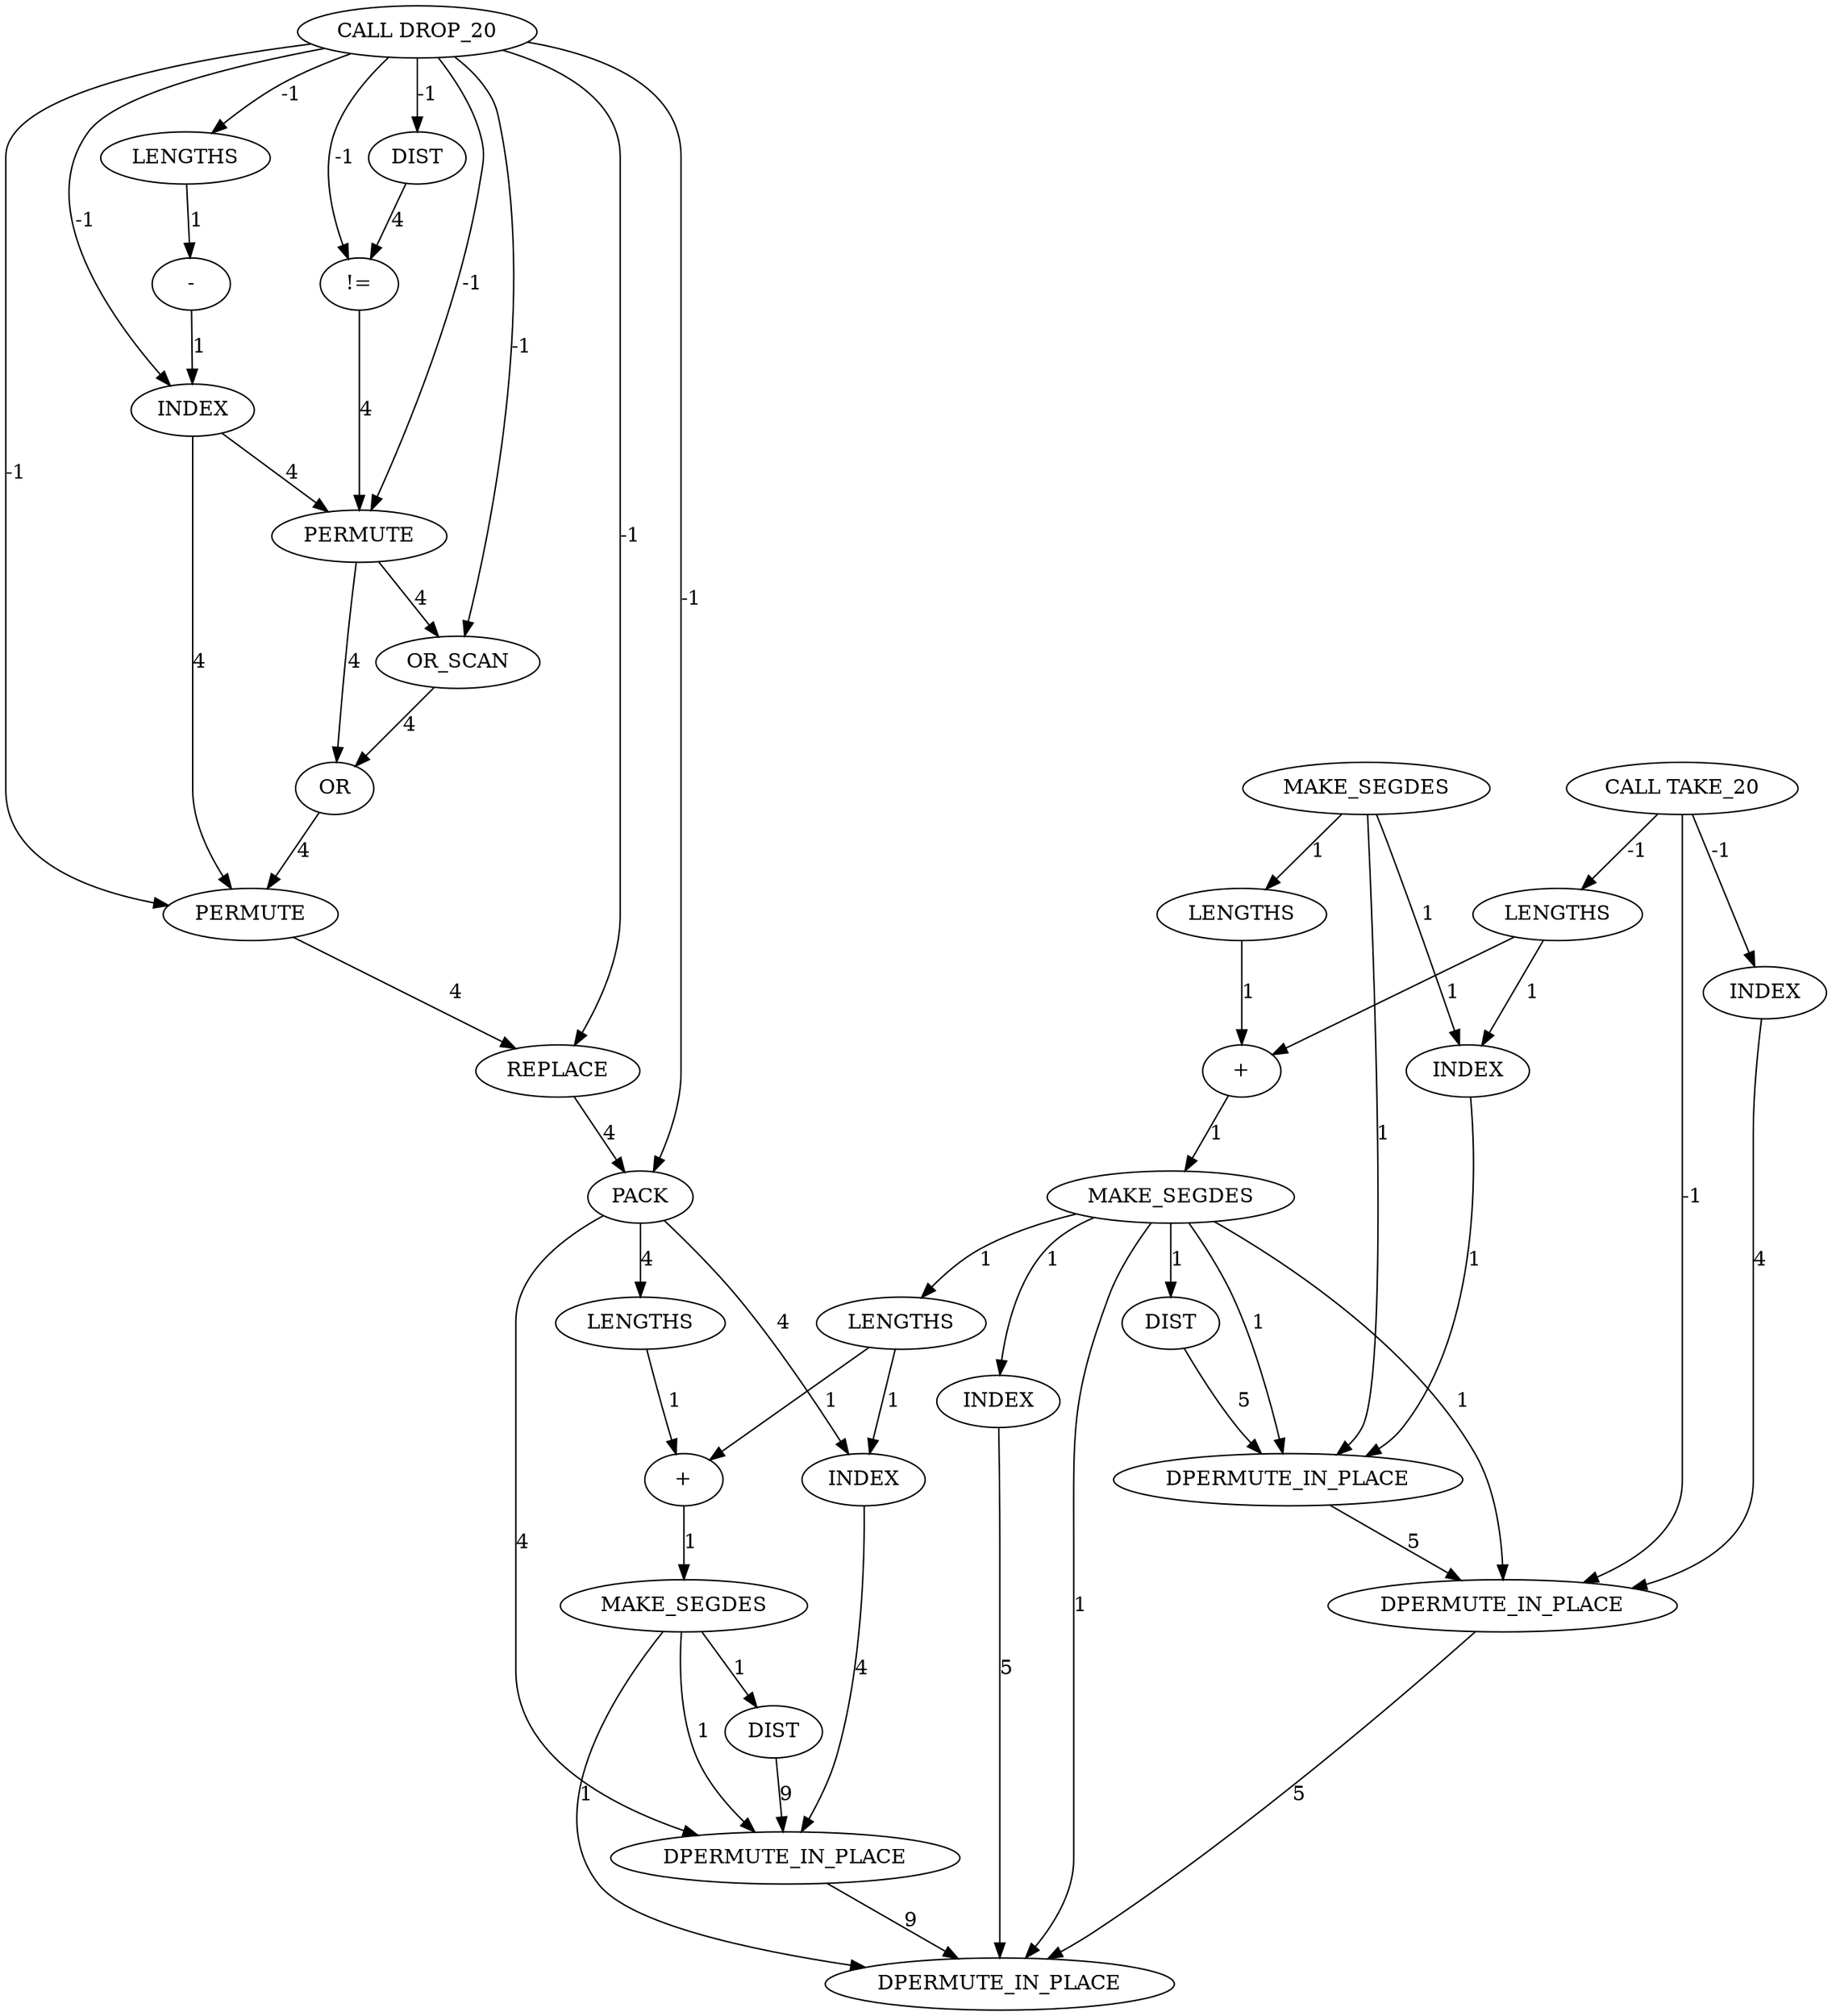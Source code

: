 digraph {
	is_A_INST_6197 [label=LENGTHS cost=43]
	is_A_INST_6205 [label=INDEX cost=172]
	is_A_INST_6227 [label=DIST cost=86]
	is_A_INST_6708 [label=DPERMUTE_IN_PLACE cost=172]
	is_A_INST_1253 [label="CALL DROP_20" cost=0]
	is_A_INST_6060 [label=DIST cost=43]
	is_A_INST_6108 [label=INDEX cost=172]
	is_A_INST_6098 [label=LENGTHS cost=86]
	is_A_INST_6155 [label=PERMUTE cost=86]
	is_A_INST_6133 [label=OR cost=2580]
	is_A_INST_6091 [label=DIST cost=86]
	is_A_INST_6215 [label=LENGTHS cost=1]
	is_A_INST_6164 [label=REPLACE cost=43]
	is_A_INST_1246 [label="CALL TAKE_20" cost=0]
	is_A_INST_6120 [label=OR_SCAN cost=301]
	is_A_INST_6710 [label=DPERMUTE_IN_PLACE cost=171]
	is_A_INST_6709 [label=DPERMUTE_IN_PLACE cost=129]
	is_A_INST_6181 [label=PACK cost=129]
	is_A_INST_6049 [label="+" cost=43]
	is_A_INST_6116 [label=PERMUTE cost=172]
	is_A_INST_6216 [label="+" cost=43]
	is_A_INST_6038 [label=INDEX cost=215]
	is_A_INST_6094 [label="!=" cost=344]
	is_A_INST_6048 [label=LENGTHS cost=1849]
	is_A_INST_1248 [label=MAKE_SEGDES cost=43]
	is_A_INST_6030 [label=LENGTHS cost=43]
	is_A_INST_6026 [label=INDEX cost=215]
	is_A_INST_6193 [label=INDEX cost=258]
	is_A_INST_6711 [label=DPERMUTE_IN_PLACE cost=129]
	is_A_INST_6100 [label="-" cost=43]
	is_A_INST_6221 [label=MAKE_SEGDES cost=43]
	is_A_INST_6054 [label=MAKE_SEGDES cost=43]
	is_A_INST_6197 -> is_A_INST_6205 [label=1 cost=1]
	is_A_INST_6197 -> is_A_INST_6216 [label=1 cost=1]
	is_A_INST_6205 -> is_A_INST_6710 [label=4 cost=4]
	is_A_INST_6227 -> is_A_INST_6710 [label=9 cost=9]
	is_A_INST_6708 -> is_A_INST_6709 [label=5 cost=5]
	is_A_INST_1253 -> is_A_INST_6091 [label=-1 cost=-1]
	is_A_INST_1253 -> is_A_INST_6094 [label=-1 cost=-1]
	is_A_INST_1253 -> is_A_INST_6098 [label=-1 cost=-1]
	is_A_INST_1253 -> is_A_INST_6108 [label=-1 cost=-1]
	is_A_INST_1253 -> is_A_INST_6116 [label=-1 cost=-1]
	is_A_INST_1253 -> is_A_INST_6120 [label=-1 cost=-1]
	is_A_INST_1253 -> is_A_INST_6155 [label=-1 cost=-1]
	is_A_INST_1253 -> is_A_INST_6164 [label=-1 cost=-1]
	is_A_INST_1253 -> is_A_INST_6181 [label=-1 cost=-1]
	is_A_INST_6060 -> is_A_INST_6708 [label=5 cost=5]
	is_A_INST_6108 -> is_A_INST_6116 [label=4 cost=4]
	is_A_INST_6108 -> is_A_INST_6155 [label=4 cost=4]
	is_A_INST_6098 -> is_A_INST_6100 [label=1 cost=1]
	is_A_INST_6155 -> is_A_INST_6164 [label=4 cost=4]
	is_A_INST_6133 -> is_A_INST_6155 [label=4 cost=4]
	is_A_INST_6091 -> is_A_INST_6094 [label=4 cost=4]
	is_A_INST_6215 -> is_A_INST_6216 [label=1 cost=1]
	is_A_INST_6164 -> is_A_INST_6181 [label=4 cost=4]
	is_A_INST_1246 -> is_A_INST_6026 [label=-1 cost=-1]
	is_A_INST_1246 -> is_A_INST_6030 [label=-1 cost=-1]
	is_A_INST_1246 -> is_A_INST_6709 [label=-1 cost=-1]
	is_A_INST_6120 -> is_A_INST_6133 [label=4 cost=4]
	is_A_INST_6710 -> is_A_INST_6711 [label=9 cost=9]
	is_A_INST_6709 -> is_A_INST_6711 [label=5 cost=5]
	is_A_INST_6181 -> is_A_INST_6205 [label=4 cost=4]
	is_A_INST_6181 -> is_A_INST_6215 [label=4 cost=4]
	is_A_INST_6181 -> is_A_INST_6710 [label=4 cost=4]
	is_A_INST_6049 -> is_A_INST_6054 [label=1 cost=1]
	is_A_INST_6116 -> is_A_INST_6120 [label=4 cost=4]
	is_A_INST_6116 -> is_A_INST_6133 [label=4 cost=4]
	is_A_INST_6216 -> is_A_INST_6221 [label=1 cost=1]
	is_A_INST_6038 -> is_A_INST_6708 [label=1 cost=1]
	is_A_INST_6094 -> is_A_INST_6116 [label=4 cost=4]
	is_A_INST_6048 -> is_A_INST_6049 [label=1 cost=1]
	is_A_INST_1248 -> is_A_INST_6038 [label=1 cost=1]
	is_A_INST_1248 -> is_A_INST_6048 [label=1 cost=1]
	is_A_INST_1248 -> is_A_INST_6708 [label=1 cost=1]
	is_A_INST_6030 -> is_A_INST_6038 [label=1 cost=1]
	is_A_INST_6030 -> is_A_INST_6049 [label=1 cost=1]
	is_A_INST_6026 -> is_A_INST_6709 [label=4 cost=4]
	is_A_INST_6193 -> is_A_INST_6711 [label=5 cost=5]
	is_A_INST_6100 -> is_A_INST_6108 [label=1 cost=1]
	is_A_INST_6221 -> is_A_INST_6227 [label=1 cost=1]
	is_A_INST_6221 -> is_A_INST_6710 [label=1 cost=1]
	is_A_INST_6221 -> is_A_INST_6711 [label=1 cost=1]
	is_A_INST_6054 -> is_A_INST_6060 [label=1 cost=1]
	is_A_INST_6054 -> is_A_INST_6708 [label=1 cost=1]
	is_A_INST_6054 -> is_A_INST_6709 [label=1 cost=1]
	is_A_INST_6054 -> is_A_INST_6193 [label=1 cost=1]
	is_A_INST_6054 -> is_A_INST_6197 [label=1 cost=1]
	is_A_INST_6054 -> is_A_INST_6711 [label=1 cost=1]
}
